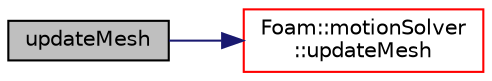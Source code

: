digraph "updateMesh"
{
  bgcolor="transparent";
  edge [fontname="Helvetica",fontsize="10",labelfontname="Helvetica",labelfontsize="10"];
  node [fontname="Helvetica",fontsize="10",shape=record];
  rankdir="LR";
  Node11 [label="updateMesh",height=0.2,width=0.4,color="black", fillcolor="grey75", style="filled", fontcolor="black"];
  Node11 -> Node12 [color="midnightblue",fontsize="10",style="solid",fontname="Helvetica"];
  Node12 [label="Foam::motionSolver\l::updateMesh",height=0.2,width=0.4,color="red",URL="$a22325.html#a0b33e285527972bb6c7e16044233df4d",tooltip="Update local data for topology changes. "];
}

